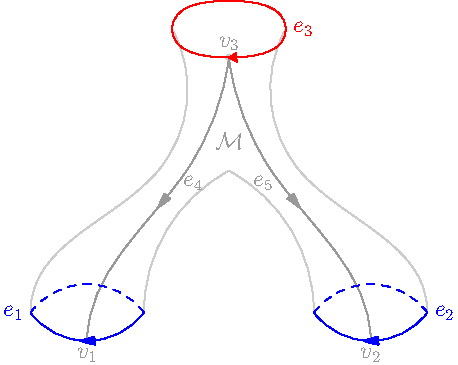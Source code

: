real u=0.5cm;
// c = center of the ellipse
// a = radius of the x component
// b = radius of the y component
path ellipse(pair c, real a, real b)
{
	return shift(c)*scale(a,b)*unitcircle;
}
path dellipse(pair c, real a, real b, real theta)
{
	return shift(c)*scale(a,b)*arc(c,1,0,theta);
}
pair z[];
z[0] = (0*u, 0*u);
z[1] = (10*u,0*u);
z[2] = (5*u,10*u);
draw((-2*u,0){up}..(2.5*u,5*u)..z[2]+(-2*u,0),gray(0.8));
draw((12*u,0){up}..(7.5*u,5*u)..z[2]+(2*u,0),gray(0.8));
draw((2*u,0){up}..(5*u,5*u),gray(0.8));
draw((8*u,0){up}..(5*u,5*u),gray(0.8));

dot((0*u,-u),gray(0.8));
label("$v_{1}$",(0*u,-u),S,gray(0.6));
dot((10*u,-u),gray(0.8));
label("$v_{2}$",(10*u,-u),S,gray(0.6));
dot((5*u,9*u),gray(0.8));
label("$v_{3}$",(5*u,9*u),N,gray(0.6));

//draw(circle((5*u,6*u),0.75*u),dotted+gray(0.6),EndArrow);
label("$\mathcal{M}$",(5*u,5.5*u),N,gray(0.6));

draw((5*u,9*u)..(3.5*u,5*u)..{down}(0*u,-u),gray(0.6),MidArrow);
draw((5*u,9*u)..(6.5*u,5*u)..{down}(10*u,-u),gray(0.6),MidArrow);
label("$e_{4}$",(3.2*u,5*u),SE,gray(0.6));
label("$e_{5}$",(6.75*u,5*u),SW,gray(0.6));
draw((2*u,0)..(0,u)..(-2*u,0),dashed+blue);
draw((2*u,0)..(0,-u)..(-2*u,0),blue,MidArrow);
draw((12*u,0)..(10*u,u)..(8*u,0),blue+dashed);
draw(((10+2)*u,0)..(10*u,-u)..((10-2)*u,0),blue,MidArrow);
label("$e_{2}$",(12*u,0*u),E,blue);
label("$e_{1}$",(-2*u,0*u),W,blue);
draw((z[2]+(0,-u))..(z[2]+(-2*u,0))..(z[2]+(0,u))..(z[2]+(2*u,0))..cycle,red,EndArcArrow);
label("$e_{3}$",(7*u,10*u),E,red);
